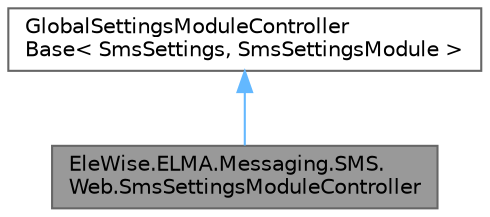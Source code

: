 digraph "EleWise.ELMA.Messaging.SMS.Web.SmsSettingsModuleController"
{
 // LATEX_PDF_SIZE
  bgcolor="transparent";
  edge [fontname=Helvetica,fontsize=10,labelfontname=Helvetica,labelfontsize=10];
  node [fontname=Helvetica,fontsize=10,shape=box,height=0.2,width=0.4];
  Node1 [id="Node000001",label="EleWise.ELMA.Messaging.SMS.\lWeb.SmsSettingsModuleController",height=0.2,width=0.4,color="gray40", fillcolor="grey60", style="filled", fontcolor="black",tooltip="Контроллер для настроек SMS уведомлений"];
  Node2 -> Node1 [id="edge1_Node000001_Node000002",dir="back",color="steelblue1",style="solid",tooltip=" "];
  Node2 [id="Node000002",label="GlobalSettingsModuleController\lBase\< SmsSettings, SmsSettingsModule \>",height=0.2,width=0.4,color="gray40", fillcolor="white", style="filled",tooltip=" "];
}
